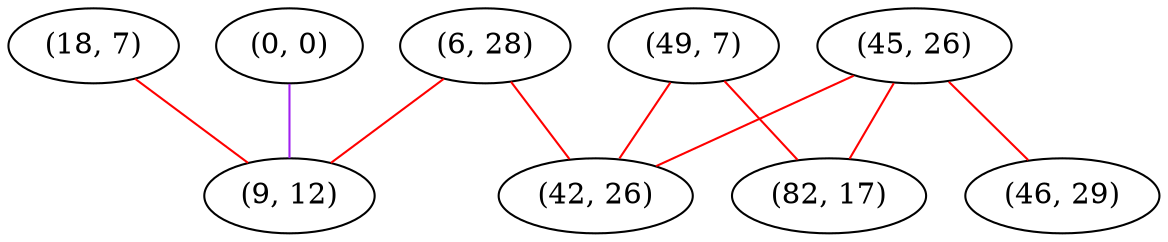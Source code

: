 graph "" {
"(0, 0)";
"(49, 7)";
"(6, 28)";
"(45, 26)";
"(82, 17)";
"(18, 7)";
"(46, 29)";
"(42, 26)";
"(9, 12)";
"(0, 0)" -- "(9, 12)"  [color=purple, key=0, weight=4];
"(49, 7)" -- "(82, 17)"  [color=red, key=0, weight=1];
"(49, 7)" -- "(42, 26)"  [color=red, key=0, weight=1];
"(6, 28)" -- "(9, 12)"  [color=red, key=0, weight=1];
"(6, 28)" -- "(42, 26)"  [color=red, key=0, weight=1];
"(45, 26)" -- "(46, 29)"  [color=red, key=0, weight=1];
"(45, 26)" -- "(82, 17)"  [color=red, key=0, weight=1];
"(45, 26)" -- "(42, 26)"  [color=red, key=0, weight=1];
"(18, 7)" -- "(9, 12)"  [color=red, key=0, weight=1];
}
